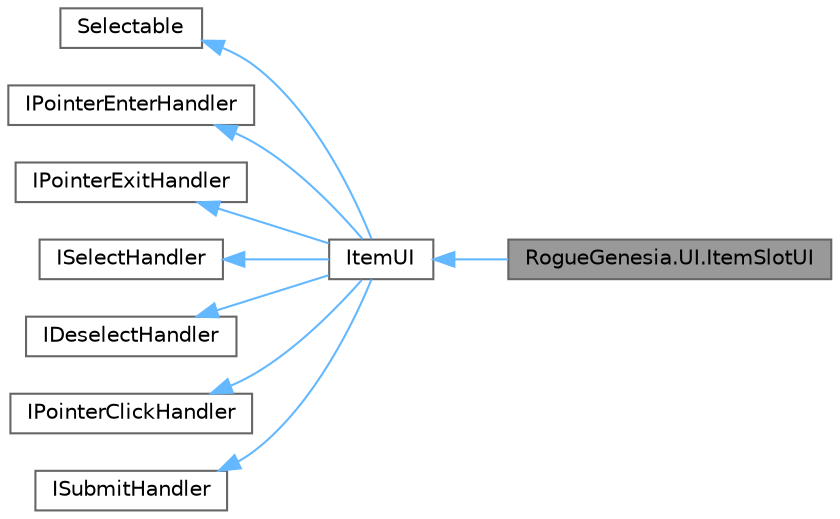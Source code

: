 digraph "RogueGenesia.UI.ItemSlotUI"
{
 // LATEX_PDF_SIZE
  bgcolor="transparent";
  edge [fontname=Helvetica,fontsize=10,labelfontname=Helvetica,labelfontsize=10];
  node [fontname=Helvetica,fontsize=10,shape=box,height=0.2,width=0.4];
  rankdir="LR";
  Node1 [label="RogueGenesia.UI.ItemSlotUI",height=0.2,width=0.4,color="gray40", fillcolor="grey60", style="filled", fontcolor="black",tooltip=" "];
  Node2 -> Node1 [dir="back",color="steelblue1",style="solid"];
  Node2 [label="ItemUI",height=0.2,width=0.4,color="gray40", fillcolor="white", style="filled",URL="$class_rogue_genesia_1_1_u_i_1_1_item_u_i.html",tooltip=" "];
  Node3 -> Node2 [dir="back",color="steelblue1",style="solid"];
  Node3 [label="Selectable",height=0.2,width=0.4,color="gray40", fillcolor="white", style="filled",tooltip=" "];
  Node4 -> Node2 [dir="back",color="steelblue1",style="solid"];
  Node4 [label="IPointerEnterHandler",height=0.2,width=0.4,color="gray40", fillcolor="white", style="filled",tooltip=" "];
  Node5 -> Node2 [dir="back",color="steelblue1",style="solid"];
  Node5 [label="IPointerExitHandler",height=0.2,width=0.4,color="gray40", fillcolor="white", style="filled",tooltip=" "];
  Node6 -> Node2 [dir="back",color="steelblue1",style="solid"];
  Node6 [label="ISelectHandler",height=0.2,width=0.4,color="gray40", fillcolor="white", style="filled",tooltip=" "];
  Node7 -> Node2 [dir="back",color="steelblue1",style="solid"];
  Node7 [label="IDeselectHandler",height=0.2,width=0.4,color="gray40", fillcolor="white", style="filled",tooltip=" "];
  Node8 -> Node2 [dir="back",color="steelblue1",style="solid"];
  Node8 [label="IPointerClickHandler",height=0.2,width=0.4,color="gray40", fillcolor="white", style="filled",tooltip=" "];
  Node9 -> Node2 [dir="back",color="steelblue1",style="solid"];
  Node9 [label="ISubmitHandler",height=0.2,width=0.4,color="gray40", fillcolor="white", style="filled",tooltip=" "];
}
